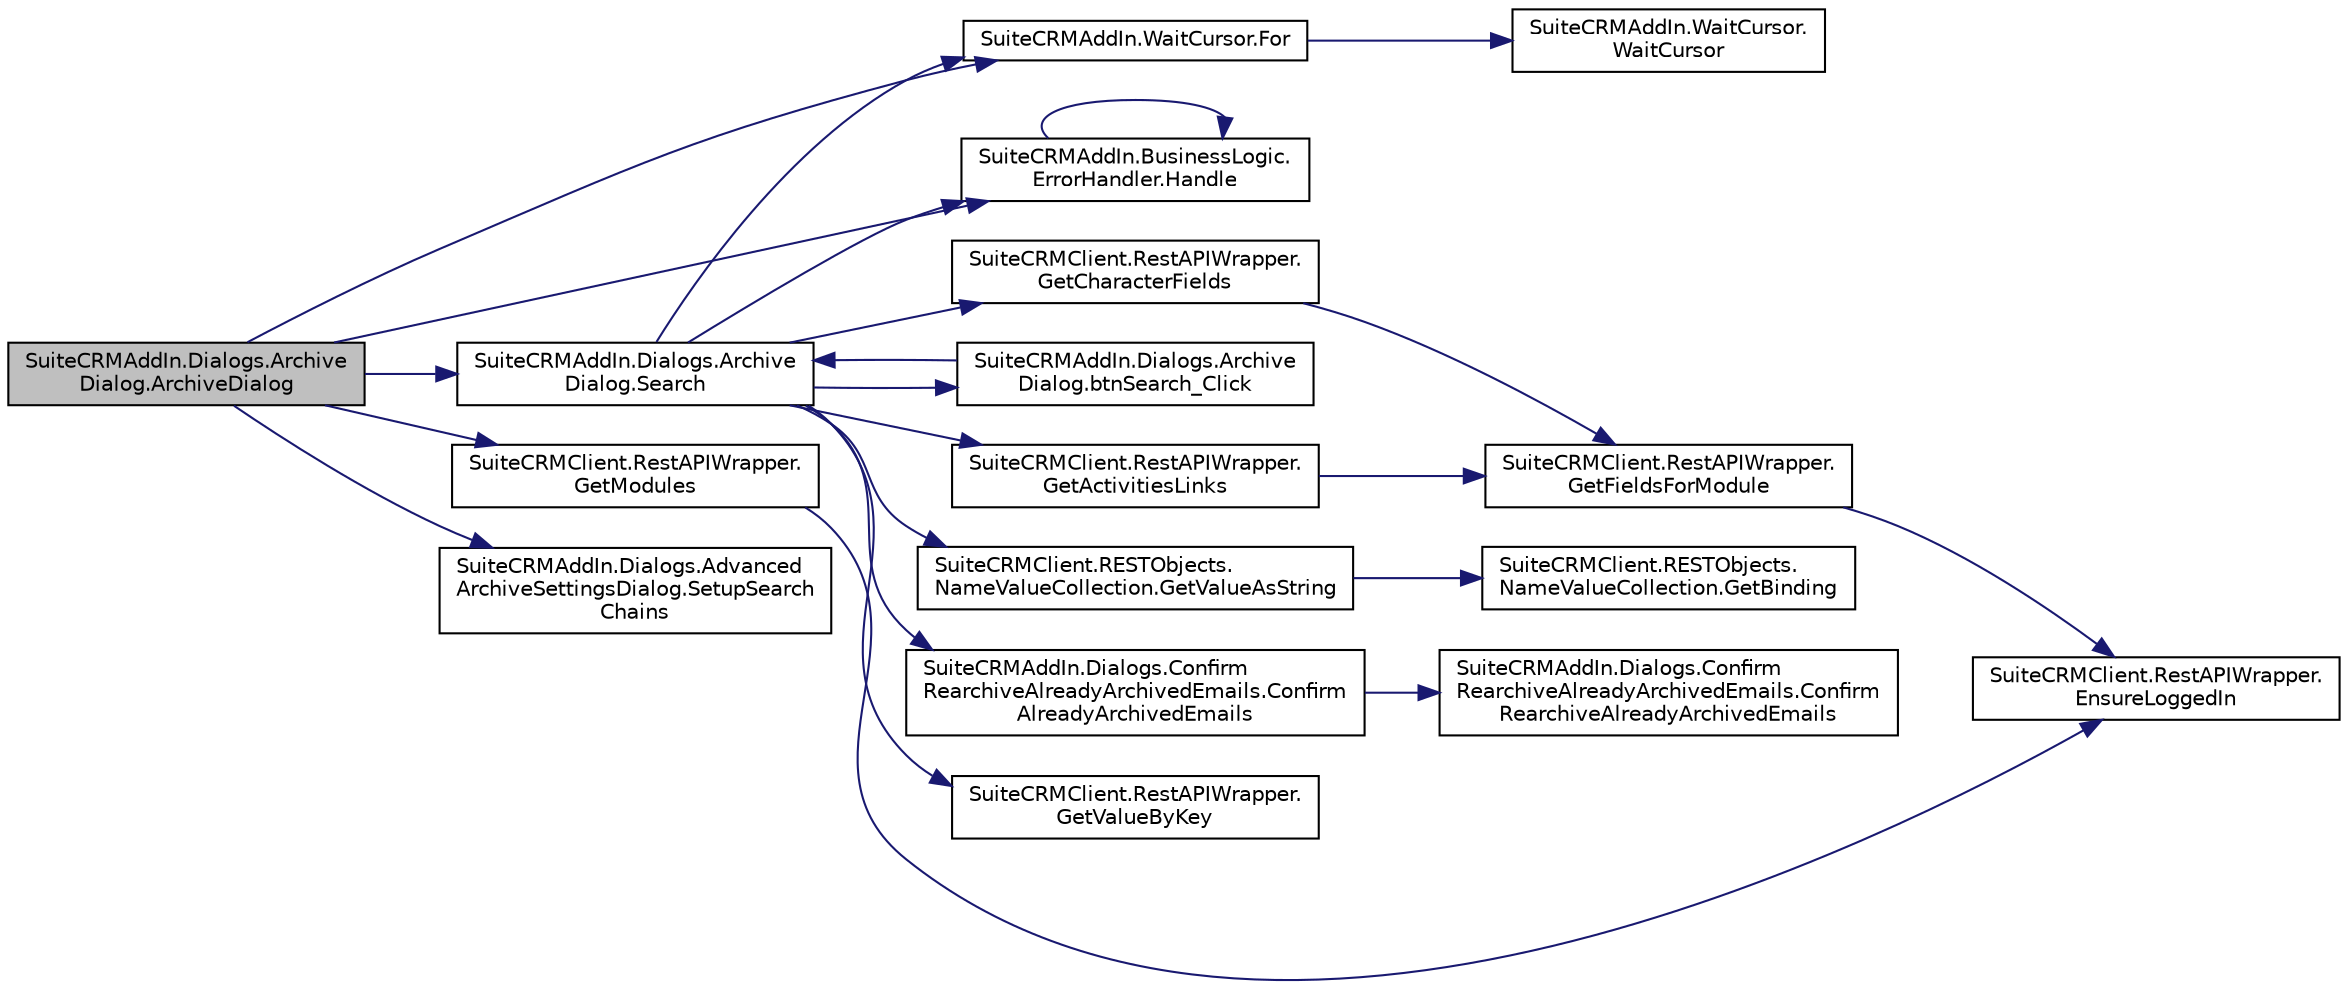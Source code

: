 digraph "SuiteCRMAddIn.Dialogs.ArchiveDialog.ArchiveDialog"
{
  edge [fontname="Helvetica",fontsize="10",labelfontname="Helvetica",labelfontsize="10"];
  node [fontname="Helvetica",fontsize="10",shape=record];
  rankdir="LR";
  Node0 [label="SuiteCRMAddIn.Dialogs.Archive\lDialog.ArchiveDialog",height=0.2,width=0.4,color="black", fillcolor="grey75", style="filled", fontcolor="black"];
  Node0 -> Node1 [color="midnightblue",fontsize="10",style="solid",fontname="Helvetica"];
  Node1 [label="SuiteCRMAddIn.WaitCursor.For",height=0.2,width=0.4,color="black", fillcolor="white", style="filled",URL="$struct_suite_c_r_m_add_in_1_1_wait_cursor.html#a7ba13e6acae32dbe5c97f21ba6c323b9"];
  Node1 -> Node2 [color="midnightblue",fontsize="10",style="solid",fontname="Helvetica"];
  Node2 [label="SuiteCRMAddIn.WaitCursor.\lWaitCursor",height=0.2,width=0.4,color="black", fillcolor="white", style="filled",URL="$struct_suite_c_r_m_add_in_1_1_wait_cursor.html#a5a3235a0e82ff01664e64e15a542babc"];
  Node0 -> Node3 [color="midnightblue",fontsize="10",style="solid",fontname="Helvetica"];
  Node3 [label="SuiteCRMAddIn.Dialogs.Advanced\lArchiveSettingsDialog.SetupSearch\lChains",height=0.2,width=0.4,color="black", fillcolor="white", style="filled",URL="$class_suite_c_r_m_add_in_1_1_dialogs_1_1_advanced_archive_settings_dialog.html#a4959f5cf80b1d746e997b93a3eef526b"];
  Node0 -> Node4 [color="midnightblue",fontsize="10",style="solid",fontname="Helvetica"];
  Node4 [label="SuiteCRMAddIn.BusinessLogic.\lErrorHandler.Handle",height=0.2,width=0.4,color="black", fillcolor="white", style="filled",URL="$class_suite_c_r_m_add_in_1_1_business_logic_1_1_error_handler.html#aa5ac5699b0099c7a812a895751df5e07"];
  Node4 -> Node4 [color="midnightblue",fontsize="10",style="solid",fontname="Helvetica"];
  Node0 -> Node5 [color="midnightblue",fontsize="10",style="solid",fontname="Helvetica"];
  Node5 [label="SuiteCRMClient.RestAPIWrapper.\lGetModules",height=0.2,width=0.4,color="black", fillcolor="white", style="filled",URL="$class_suite_c_r_m_client_1_1_rest_a_p_i_wrapper.html#a58279f37ce3f2343d7f786c7b832160d",tooltip="Get the list of modules installed in the connected CRM instance, with their associated access control..."];
  Node5 -> Node6 [color="midnightblue",fontsize="10",style="solid",fontname="Helvetica"];
  Node6 [label="SuiteCRMClient.RestAPIWrapper.\lEnsureLoggedIn",height=0.2,width=0.4,color="black", fillcolor="white", style="filled",URL="$class_suite_c_r_m_client_1_1_rest_a_p_i_wrapper.html#a47fa9bef59b59f02817a631b33a61a35"];
  Node0 -> Node7 [color="midnightblue",fontsize="10",style="solid",fontname="Helvetica"];
  Node7 [label="SuiteCRMAddIn.Dialogs.Archive\lDialog.Search",height=0.2,width=0.4,color="black", fillcolor="white", style="filled",URL="$class_suite_c_r_m_add_in_1_1_dialogs_1_1_archive_dialog.html#aa32f4ff78e1a63423539f438efe11a8d",tooltip="Search CRM for records matching this search text, and populate the tree view with a tree of nodes rep..."];
  Node7 -> Node1 [color="midnightblue",fontsize="10",style="solid",fontname="Helvetica"];
  Node7 -> Node4 [color="midnightblue",fontsize="10",style="solid",fontname="Helvetica"];
  Node7 -> Node8 [color="midnightblue",fontsize="10",style="solid",fontname="Helvetica"];
  Node8 [label="SuiteCRMClient.RestAPIWrapper.\lGetActivitiesLinks",height=0.2,width=0.4,color="black", fillcolor="white", style="filled",URL="$class_suite_c_r_m_client_1_1_rest_a_p_i_wrapper.html#accf4001b77548d304c053979873b00b6",tooltip="Find the fields, among the fields of this module, which are links and where the name of the relations..."];
  Node8 -> Node9 [color="midnightblue",fontsize="10",style="solid",fontname="Helvetica"];
  Node9 [label="SuiteCRMClient.RestAPIWrapper.\lGetFieldsForModule",height=0.2,width=0.4,color="black", fillcolor="white", style="filled",URL="$class_suite_c_r_m_client_1_1_rest_a_p_i_wrapper.html#aeed0498f3c1d258392df1bfe2688e5a1",tooltip="Get the module fields data for the module with this name, if any. "];
  Node9 -> Node6 [color="midnightblue",fontsize="10",style="solid",fontname="Helvetica"];
  Node7 -> Node10 [color="midnightblue",fontsize="10",style="solid",fontname="Helvetica"];
  Node10 [label="SuiteCRMClient.RestAPIWrapper.\lGetCharacterFields",height=0.2,width=0.4,color="black", fillcolor="white", style="filled",URL="$class_suite_c_r_m_client_1_1_rest_a_p_i_wrapper.html#a3b0173a43abff84e0b0f0efa5c2ed51e",tooltip="Get the names of all the fields of the module with this name whose data type is char or varchar or na..."];
  Node10 -> Node9 [color="midnightblue",fontsize="10",style="solid",fontname="Helvetica"];
  Node7 -> Node11 [color="midnightblue",fontsize="10",style="solid",fontname="Helvetica"];
  Node11 [label="SuiteCRMClient.RestAPIWrapper.\lGetValueByKey",height=0.2,width=0.4,color="black", fillcolor="white", style="filled",URL="$class_suite_c_r_m_client_1_1_rest_a_p_i_wrapper.html#af5d00a395daf7317f07f943f2d798ba0"];
  Node7 -> Node12 [color="midnightblue",fontsize="10",style="solid",fontname="Helvetica"];
  Node12 [label="SuiteCRMClient.RESTObjects.\lNameValueCollection.GetValueAsString",height=0.2,width=0.4,color="black", fillcolor="white", style="filled",URL="$class_suite_c_r_m_client_1_1_r_e_s_t_objects_1_1_name_value_collection.html#ae1d2ffcb26436a11652d46de487aba81",tooltip="Get the value for this name within this name-value collection, as a string. "];
  Node12 -> Node13 [color="midnightblue",fontsize="10",style="solid",fontname="Helvetica"];
  Node13 [label="SuiteCRMClient.RESTObjects.\lNameValueCollection.GetBinding",height=0.2,width=0.4,color="black", fillcolor="white", style="filled",URL="$class_suite_c_r_m_client_1_1_r_e_s_t_objects_1_1_name_value_collection.html#a0ee314d69ac1024c027b2ce6c0f4cfba",tooltip="Get the binding for this name within this name-value collection. "];
  Node7 -> Node14 [color="midnightblue",fontsize="10",style="solid",fontname="Helvetica"];
  Node14 [label="SuiteCRMAddIn.Dialogs.Archive\lDialog.btnSearch_Click",height=0.2,width=0.4,color="black", fillcolor="white", style="filled",URL="$class_suite_c_r_m_add_in_1_1_dialogs_1_1_archive_dialog.html#a3160bc88861f266746f9631068fc9ed7"];
  Node14 -> Node7 [color="midnightblue",fontsize="10",style="solid",fontname="Helvetica"];
  Node7 -> Node15 [color="midnightblue",fontsize="10",style="solid",fontname="Helvetica"];
  Node15 [label="SuiteCRMAddIn.Dialogs.Confirm\lRearchiveAlreadyArchivedEmails.Confirm\lAlreadyArchivedEmails",height=0.2,width=0.4,color="black", fillcolor="white", style="filled",URL="$class_suite_c_r_m_add_in_1_1_dialogs_1_1_confirm_rearchive_already_archived_emails.html#a18342923ff56d937adc17f6ac7d3e4f3",tooltip="If any of these selectedEmails has already been archived, pop up a dialof asking whether they should ..."];
  Node15 -> Node16 [color="midnightblue",fontsize="10",style="solid",fontname="Helvetica"];
  Node16 [label="SuiteCRMAddIn.Dialogs.Confirm\lRearchiveAlreadyArchivedEmails.Confirm\lRearchiveAlreadyArchivedEmails",height=0.2,width=0.4,color="black", fillcolor="white", style="filled",URL="$class_suite_c_r_m_add_in_1_1_dialogs_1_1_confirm_rearchive_already_archived_emails.html#ade571cbbc2f0918491eb69146dccd815"];
}
